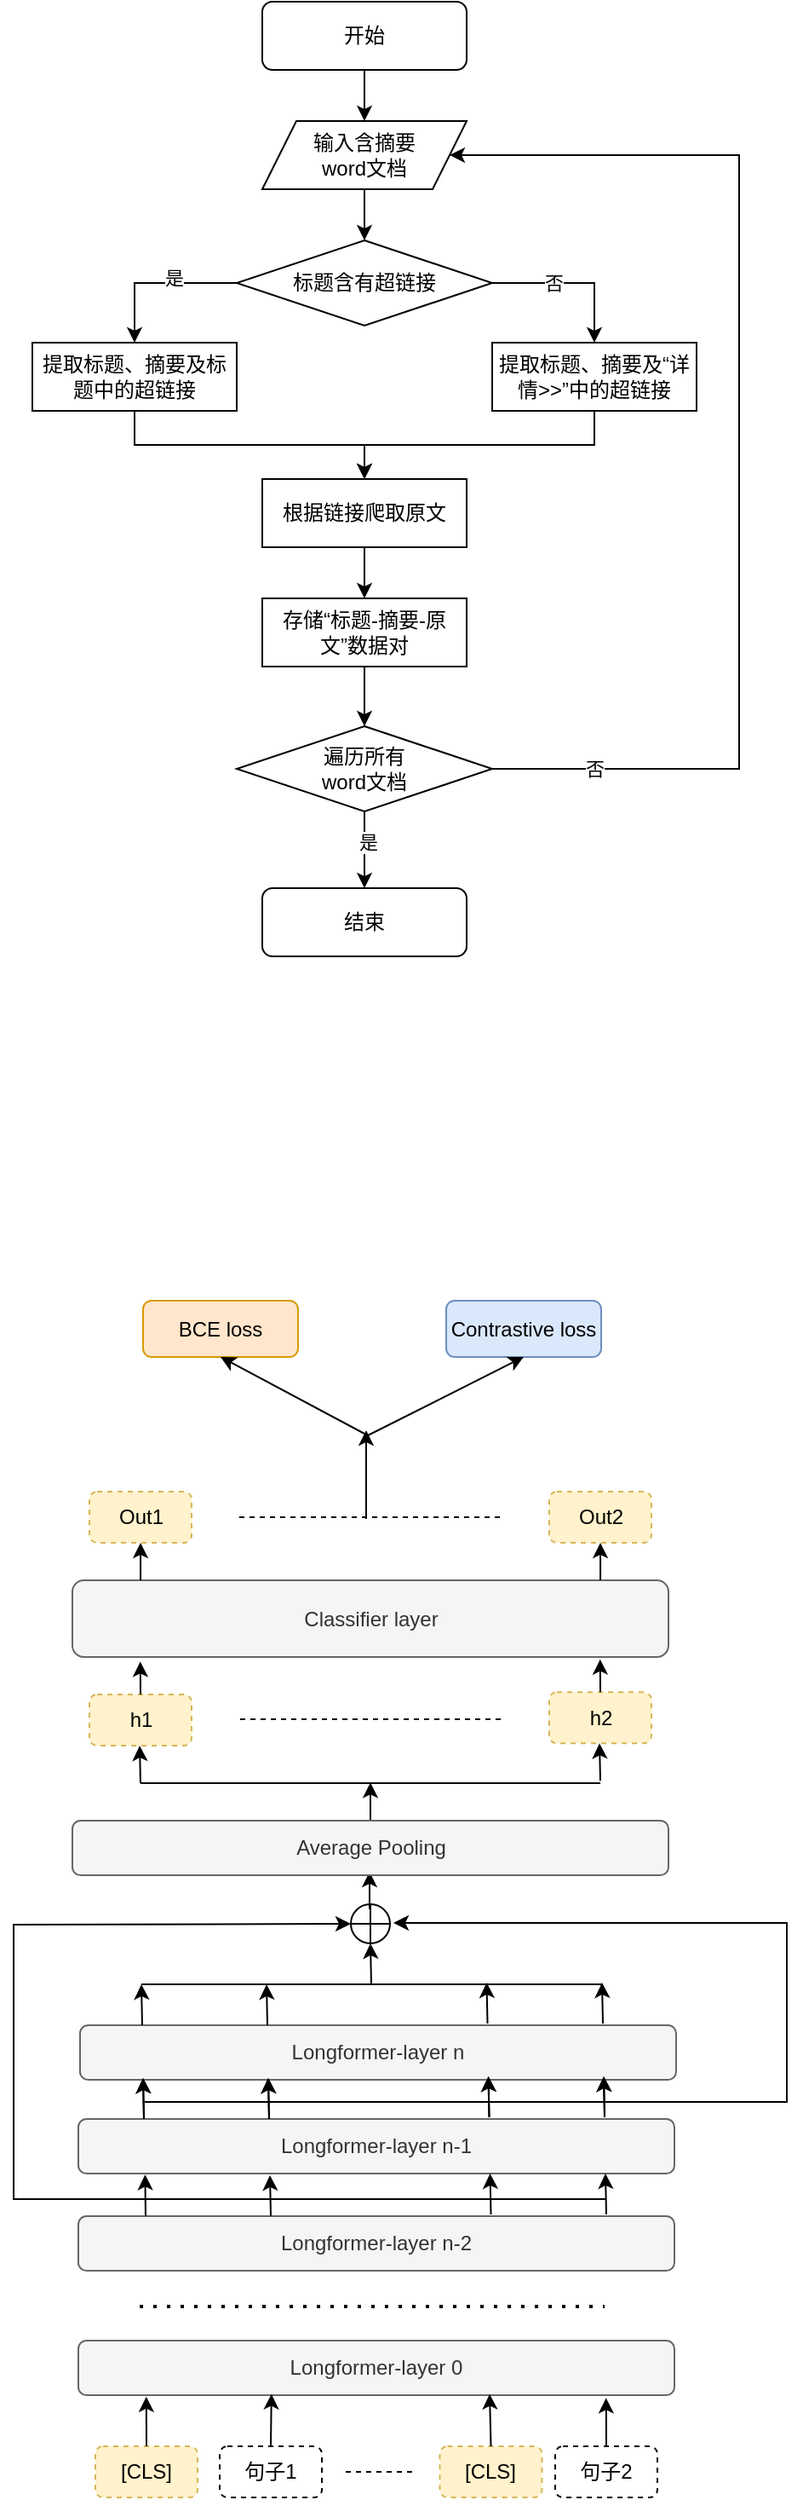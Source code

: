 <mxfile version="21.5.0" type="github">
  <diagram name="第 1 页" id="76xGW2gvjzstjTI4UCQK">
    <mxGraphModel dx="1627" dy="816" grid="0" gridSize="10" guides="1" tooltips="1" connect="1" arrows="1" fold="1" page="0" pageScale="1" pageWidth="827" pageHeight="1169" math="0" shadow="0">
      <root>
        <mxCell id="0" />
        <mxCell id="1" parent="0" />
        <mxCell id="rZd4BDkzofcvLWubVI7U-13" style="edgeStyle=orthogonalEdgeStyle;rounded=0;orthogonalLoop=1;jettySize=auto;html=1;exitX=0.5;exitY=1;exitDx=0;exitDy=0;entryX=0.5;entryY=0;entryDx=0;entryDy=0;" parent="1" source="rZd4BDkzofcvLWubVI7U-1" target="rZd4BDkzofcvLWubVI7U-2" edge="1">
          <mxGeometry relative="1" as="geometry" />
        </mxCell>
        <mxCell id="rZd4BDkzofcvLWubVI7U-1" value="开始" style="rounded=1;whiteSpace=wrap;html=1;" parent="1" vertex="1">
          <mxGeometry x="-60" y="110" width="120" height="40" as="geometry" />
        </mxCell>
        <mxCell id="rZd4BDkzofcvLWubVI7U-14" style="edgeStyle=orthogonalEdgeStyle;rounded=0;orthogonalLoop=1;jettySize=auto;html=1;entryX=0.5;entryY=0;entryDx=0;entryDy=0;" parent="1" source="rZd4BDkzofcvLWubVI7U-2" target="rZd4BDkzofcvLWubVI7U-4" edge="1">
          <mxGeometry relative="1" as="geometry" />
        </mxCell>
        <mxCell id="rZd4BDkzofcvLWubVI7U-2" value="输入含摘要&lt;br&gt;word文档" style="shape=parallelogram;perimeter=parallelogramPerimeter;whiteSpace=wrap;html=1;fixedSize=1;" parent="1" vertex="1">
          <mxGeometry x="-60" y="180" width="120" height="40" as="geometry" />
        </mxCell>
        <mxCell id="rZd4BDkzofcvLWubVI7U-23" style="edgeStyle=orthogonalEdgeStyle;rounded=0;orthogonalLoop=1;jettySize=auto;html=1;entryX=0.5;entryY=0;entryDx=0;entryDy=0;" parent="1" source="rZd4BDkzofcvLWubVI7U-3" target="rZd4BDkzofcvLWubVI7U-10" edge="1">
          <mxGeometry relative="1" as="geometry" />
        </mxCell>
        <mxCell id="rZd4BDkzofcvLWubVI7U-3" value="根据链接爬取原文" style="rounded=0;whiteSpace=wrap;html=1;" parent="1" vertex="1">
          <mxGeometry x="-60" y="390" width="120" height="40" as="geometry" />
        </mxCell>
        <mxCell id="rZd4BDkzofcvLWubVI7U-17" style="edgeStyle=orthogonalEdgeStyle;rounded=0;orthogonalLoop=1;jettySize=auto;html=1;entryX=0.5;entryY=0;entryDx=0;entryDy=0;" parent="1" source="rZd4BDkzofcvLWubVI7U-4" target="rZd4BDkzofcvLWubVI7U-5" edge="1">
          <mxGeometry relative="1" as="geometry">
            <Array as="points">
              <mxPoint x="-135" y="275" />
            </Array>
          </mxGeometry>
        </mxCell>
        <mxCell id="rZd4BDkzofcvLWubVI7U-19" value="是" style="edgeLabel;html=1;align=center;verticalAlign=middle;resizable=0;points=[];" parent="rZd4BDkzofcvLWubVI7U-17" vertex="1" connectable="0">
          <mxGeometry x="-0.225" y="-3" relative="1" as="geometry">
            <mxPoint as="offset" />
          </mxGeometry>
        </mxCell>
        <mxCell id="rZd4BDkzofcvLWubVI7U-18" style="edgeStyle=orthogonalEdgeStyle;rounded=0;orthogonalLoop=1;jettySize=auto;html=1;entryX=0.5;entryY=0;entryDx=0;entryDy=0;" parent="1" source="rZd4BDkzofcvLWubVI7U-4" target="rZd4BDkzofcvLWubVI7U-9" edge="1">
          <mxGeometry relative="1" as="geometry">
            <Array as="points">
              <mxPoint x="135" y="275" />
            </Array>
          </mxGeometry>
        </mxCell>
        <mxCell id="rZd4BDkzofcvLWubVI7U-20" value="否" style="edgeLabel;html=1;align=center;verticalAlign=middle;resizable=0;points=[];" parent="rZd4BDkzofcvLWubVI7U-18" vertex="1" connectable="0">
          <mxGeometry x="-0.251" relative="1" as="geometry">
            <mxPoint as="offset" />
          </mxGeometry>
        </mxCell>
        <mxCell id="rZd4BDkzofcvLWubVI7U-4" value="标题含有超链接" style="rhombus;whiteSpace=wrap;html=1;" parent="1" vertex="1">
          <mxGeometry x="-75" y="250" width="150" height="50" as="geometry" />
        </mxCell>
        <mxCell id="rZd4BDkzofcvLWubVI7U-21" style="edgeStyle=orthogonalEdgeStyle;rounded=0;orthogonalLoop=1;jettySize=auto;html=1;entryX=0.5;entryY=0;entryDx=0;entryDy=0;" parent="1" source="rZd4BDkzofcvLWubVI7U-5" target="rZd4BDkzofcvLWubVI7U-3" edge="1">
          <mxGeometry relative="1" as="geometry">
            <Array as="points">
              <mxPoint x="-135" y="370" />
              <mxPoint y="370" />
            </Array>
          </mxGeometry>
        </mxCell>
        <mxCell id="rZd4BDkzofcvLWubVI7U-5" value="提取标题、摘要及标题中的超链接" style="rounded=0;whiteSpace=wrap;html=1;" parent="1" vertex="1">
          <mxGeometry x="-195" y="310" width="120" height="40" as="geometry" />
        </mxCell>
        <mxCell id="rZd4BDkzofcvLWubVI7U-22" style="edgeStyle=orthogonalEdgeStyle;rounded=0;orthogonalLoop=1;jettySize=auto;html=1;entryX=0.5;entryY=0;entryDx=0;entryDy=0;" parent="1" source="rZd4BDkzofcvLWubVI7U-9" target="rZd4BDkzofcvLWubVI7U-3" edge="1">
          <mxGeometry relative="1" as="geometry">
            <Array as="points">
              <mxPoint x="135" y="370" />
              <mxPoint y="370" />
            </Array>
          </mxGeometry>
        </mxCell>
        <mxCell id="rZd4BDkzofcvLWubVI7U-9" value="提取标题、摘要及“详情&amp;gt;&amp;gt;”中的超链接" style="rounded=0;whiteSpace=wrap;html=1;" parent="1" vertex="1">
          <mxGeometry x="75" y="310" width="120" height="40" as="geometry" />
        </mxCell>
        <mxCell id="rZd4BDkzofcvLWubVI7U-24" style="edgeStyle=orthogonalEdgeStyle;rounded=0;orthogonalLoop=1;jettySize=auto;html=1;entryX=0.5;entryY=0;entryDx=0;entryDy=0;" parent="1" source="rZd4BDkzofcvLWubVI7U-10" target="rZd4BDkzofcvLWubVI7U-12" edge="1">
          <mxGeometry relative="1" as="geometry" />
        </mxCell>
        <mxCell id="rZd4BDkzofcvLWubVI7U-10" value="存储“标题-摘要-原文”数据对" style="rounded=0;whiteSpace=wrap;html=1;" parent="1" vertex="1">
          <mxGeometry x="-60" y="460" width="120" height="40" as="geometry" />
        </mxCell>
        <mxCell id="rZd4BDkzofcvLWubVI7U-11" value="结束" style="rounded=1;whiteSpace=wrap;html=1;" parent="1" vertex="1">
          <mxGeometry x="-60" y="630" width="120" height="40" as="geometry" />
        </mxCell>
        <mxCell id="rZd4BDkzofcvLWubVI7U-25" style="edgeStyle=orthogonalEdgeStyle;rounded=0;orthogonalLoop=1;jettySize=auto;html=1;entryX=0.5;entryY=0;entryDx=0;entryDy=0;" parent="1" source="rZd4BDkzofcvLWubVI7U-12" target="rZd4BDkzofcvLWubVI7U-11" edge="1">
          <mxGeometry relative="1" as="geometry" />
        </mxCell>
        <mxCell id="rZd4BDkzofcvLWubVI7U-27" value="是" style="edgeLabel;html=1;align=center;verticalAlign=middle;resizable=0;points=[];" parent="rZd4BDkzofcvLWubVI7U-25" vertex="1" connectable="0">
          <mxGeometry x="-0.206" y="2" relative="1" as="geometry">
            <mxPoint as="offset" />
          </mxGeometry>
        </mxCell>
        <mxCell id="rZd4BDkzofcvLWubVI7U-26" style="edgeStyle=orthogonalEdgeStyle;rounded=0;orthogonalLoop=1;jettySize=auto;html=1;entryX=1;entryY=0.5;entryDx=0;entryDy=0;" parent="1" source="rZd4BDkzofcvLWubVI7U-12" target="rZd4BDkzofcvLWubVI7U-2" edge="1">
          <mxGeometry relative="1" as="geometry">
            <Array as="points">
              <mxPoint x="220" y="560" />
              <mxPoint x="220" y="200" />
            </Array>
          </mxGeometry>
        </mxCell>
        <mxCell id="rZd4BDkzofcvLWubVI7U-28" value="否" style="edgeLabel;html=1;align=center;verticalAlign=middle;resizable=0;points=[];" parent="rZd4BDkzofcvLWubVI7U-26" vertex="1" connectable="0">
          <mxGeometry x="0.073" y="-4" relative="1" as="geometry">
            <mxPoint x="-89" y="217" as="offset" />
          </mxGeometry>
        </mxCell>
        <mxCell id="rZd4BDkzofcvLWubVI7U-12" value="遍历所有&lt;br&gt;word文档" style="rhombus;whiteSpace=wrap;html=1;" parent="1" vertex="1">
          <mxGeometry x="-75" y="535" width="150" height="50" as="geometry" />
        </mxCell>
        <mxCell id="9nG5afrBPGCm_lhxkCzp-1" value="Longformer-layer 0" style="rounded=1;whiteSpace=wrap;html=1;fillColor=#f5f5f5;fontColor=#333333;strokeColor=#666666;" vertex="1" parent="1">
          <mxGeometry x="-168" y="1482" width="350" height="32" as="geometry" />
        </mxCell>
        <mxCell id="9nG5afrBPGCm_lhxkCzp-2" value="Classifier layer" style="rounded=1;whiteSpace=wrap;html=1;fillColor=#f5f5f5;fontColor=#333333;strokeColor=#666666;" vertex="1" parent="1">
          <mxGeometry x="-171.5" y="1036" width="350" height="45" as="geometry" />
        </mxCell>
        <mxCell id="9nG5afrBPGCm_lhxkCzp-3" value="[CLS]" style="text;html=1;strokeColor=#d6b656;fillColor=#fff2cc;align=center;verticalAlign=middle;whiteSpace=wrap;rounded=1;dashed=1;" vertex="1" parent="1">
          <mxGeometry x="-158" y="1544" width="60" height="30" as="geometry" />
        </mxCell>
        <mxCell id="9nG5afrBPGCm_lhxkCzp-4" value="" style="endArrow=classic;html=1;rounded=0;exitX=0.5;exitY=0;exitDx=0;exitDy=0;entryX=0.114;entryY=1.028;entryDx=0;entryDy=0;entryPerimeter=0;" edge="1" parent="1" source="9nG5afrBPGCm_lhxkCzp-3" target="9nG5afrBPGCm_lhxkCzp-1">
          <mxGeometry width="50" height="50" relative="1" as="geometry">
            <mxPoint x="32" y="1514" as="sourcePoint" />
            <mxPoint x="82" y="1464" as="targetPoint" />
          </mxGeometry>
        </mxCell>
        <mxCell id="9nG5afrBPGCm_lhxkCzp-5" value="句子1" style="text;html=1;strokeColor=default;fillColor=none;align=center;verticalAlign=middle;whiteSpace=wrap;rounded=1;dashed=1;" vertex="1" parent="1">
          <mxGeometry x="-85" y="1544" width="60" height="30" as="geometry" />
        </mxCell>
        <mxCell id="9nG5afrBPGCm_lhxkCzp-6" value="" style="endArrow=classic;html=1;rounded=0;exitX=0.5;exitY=0;exitDx=0;exitDy=0;entryX=0.324;entryY=0.979;entryDx=0;entryDy=0;entryPerimeter=0;" edge="1" parent="1" source="9nG5afrBPGCm_lhxkCzp-5" target="9nG5afrBPGCm_lhxkCzp-1">
          <mxGeometry width="50" height="50" relative="1" as="geometry">
            <mxPoint x="122" y="1514" as="sourcePoint" />
            <mxPoint x="-38.1" y="1515.68" as="targetPoint" />
            <Array as="points" />
          </mxGeometry>
        </mxCell>
        <mxCell id="9nG5afrBPGCm_lhxkCzp-7" value="[CLS]" style="text;html=1;strokeColor=#d6b656;fillColor=#fff2cc;align=center;verticalAlign=middle;whiteSpace=wrap;rounded=1;dashed=1;" vertex="1" parent="1">
          <mxGeometry x="44.25" y="1544" width="60" height="30" as="geometry" />
        </mxCell>
        <mxCell id="9nG5afrBPGCm_lhxkCzp-8" value="" style="endArrow=classic;html=1;rounded=0;exitX=0.5;exitY=0;exitDx=0;exitDy=0;entryX=0.69;entryY=0.979;entryDx=0;entryDy=0;entryPerimeter=0;" edge="1" parent="1" source="9nG5afrBPGCm_lhxkCzp-7" target="9nG5afrBPGCm_lhxkCzp-1">
          <mxGeometry width="50" height="50" relative="1" as="geometry">
            <mxPoint x="212" y="1512.32" as="sourcePoint" />
            <mxPoint x="51.9" y="1514" as="targetPoint" />
          </mxGeometry>
        </mxCell>
        <mxCell id="9nG5afrBPGCm_lhxkCzp-9" value="句子2" style="text;html=1;strokeColor=default;fillColor=none;align=center;verticalAlign=middle;whiteSpace=wrap;rounded=1;dashed=1;" vertex="1" parent="1">
          <mxGeometry x="112" y="1544" width="60" height="30" as="geometry" />
        </mxCell>
        <mxCell id="9nG5afrBPGCm_lhxkCzp-10" value="" style="endArrow=classic;html=1;rounded=0;exitX=0.5;exitY=0;exitDx=0;exitDy=0;entryX=0.114;entryY=1.028;entryDx=0;entryDy=0;entryPerimeter=0;" edge="1" parent="1" source="9nG5afrBPGCm_lhxkCzp-9">
          <mxGeometry width="50" height="50" relative="1" as="geometry">
            <mxPoint x="302" y="1514" as="sourcePoint" />
            <mxPoint x="141.9" y="1515.68" as="targetPoint" />
          </mxGeometry>
        </mxCell>
        <mxCell id="9nG5afrBPGCm_lhxkCzp-11" value="h1" style="text;html=1;strokeColor=#d6b656;fillColor=#fff2cc;align=center;verticalAlign=middle;whiteSpace=wrap;rounded=1;dashed=1;" vertex="1" parent="1">
          <mxGeometry x="-161.5" y="1103" width="60" height="30" as="geometry" />
        </mxCell>
        <mxCell id="9nG5afrBPGCm_lhxkCzp-12" value="" style="endArrow=classic;html=1;rounded=0;exitX=0.5;exitY=0;exitDx=0;exitDy=0;entryX=0.114;entryY=1.028;entryDx=0;entryDy=0;entryPerimeter=0;" edge="1" parent="1" source="9nG5afrBPGCm_lhxkCzp-11">
          <mxGeometry width="50" height="50" relative="1" as="geometry">
            <mxPoint x="28.5" y="1082" as="sourcePoint" />
            <mxPoint x="-131.6" y="1083.68" as="targetPoint" />
          </mxGeometry>
        </mxCell>
        <mxCell id="9nG5afrBPGCm_lhxkCzp-13" value="" style="endArrow=classic;html=1;rounded=0;entryX=0.114;entryY=1.028;entryDx=0;entryDy=0;entryPerimeter=0;" edge="1" parent="1">
          <mxGeometry width="50" height="50" relative="1" as="geometry">
            <mxPoint x="-131.5" y="1155" as="sourcePoint" />
            <mxPoint x="-132.0" y="1133" as="targetPoint" />
          </mxGeometry>
        </mxCell>
        <mxCell id="9nG5afrBPGCm_lhxkCzp-14" value="Out1" style="text;html=1;strokeColor=#d6b656;fillColor=#fff2cc;align=center;verticalAlign=middle;whiteSpace=wrap;rounded=1;dashed=1;" vertex="1" parent="1">
          <mxGeometry x="-161.5" y="984" width="60" height="30" as="geometry" />
        </mxCell>
        <mxCell id="9nG5afrBPGCm_lhxkCzp-15" value="Out2" style="text;html=1;strokeColor=#d6b656;fillColor=#fff2cc;align=center;verticalAlign=middle;whiteSpace=wrap;rounded=1;dashed=1;" vertex="1" parent="1">
          <mxGeometry x="108.5" y="984" width="60" height="30" as="geometry" />
        </mxCell>
        <mxCell id="9nG5afrBPGCm_lhxkCzp-16" value="" style="endArrow=classic;html=1;rounded=0;exitX=0.5;exitY=0;exitDx=0;exitDy=0;entryX=0.5;entryY=1;entryDx=0;entryDy=0;" edge="1" parent="1" target="9nG5afrBPGCm_lhxkCzp-14">
          <mxGeometry width="50" height="50" relative="1" as="geometry">
            <mxPoint x="-131.45" y="1036" as="sourcePoint" />
            <mxPoint x="-131.55" y="1007.68" as="targetPoint" />
          </mxGeometry>
        </mxCell>
        <mxCell id="9nG5afrBPGCm_lhxkCzp-17" value="" style="endArrow=classic;html=1;rounded=0;exitX=0.5;exitY=0;exitDx=0;exitDy=0;entryX=0.5;entryY=1;entryDx=0;entryDy=0;" edge="1" parent="1" target="9nG5afrBPGCm_lhxkCzp-15">
          <mxGeometry width="50" height="50" relative="1" as="geometry">
            <mxPoint x="138.55" y="1036" as="sourcePoint" />
            <mxPoint x="138.45" y="1007.68" as="targetPoint" />
          </mxGeometry>
        </mxCell>
        <mxCell id="9nG5afrBPGCm_lhxkCzp-18" value="" style="endArrow=none;dashed=1;html=1;rounded=0;" edge="1" parent="1">
          <mxGeometry width="50" height="50" relative="1" as="geometry">
            <mxPoint x="-11" y="1559" as="sourcePoint" />
            <mxPoint x="28" y="1559" as="targetPoint" />
          </mxGeometry>
        </mxCell>
        <mxCell id="9nG5afrBPGCm_lhxkCzp-19" value="Longformer-layer n-2" style="rounded=1;whiteSpace=wrap;html=1;fillColor=#f5f5f5;fontColor=#333333;strokeColor=#666666;" vertex="1" parent="1">
          <mxGeometry x="-168" y="1409" width="350" height="32" as="geometry" />
        </mxCell>
        <mxCell id="9nG5afrBPGCm_lhxkCzp-20" value="Longformer-layer n-1" style="rounded=1;whiteSpace=wrap;html=1;fillColor=#f5f5f5;fontColor=#333333;strokeColor=#666666;" vertex="1" parent="1">
          <mxGeometry x="-168" y="1352" width="350" height="32" as="geometry" />
        </mxCell>
        <mxCell id="9nG5afrBPGCm_lhxkCzp-21" value="Longformer-layer n" style="rounded=1;whiteSpace=wrap;html=1;fillColor=#f5f5f5;fontColor=#333333;strokeColor=#666666;" vertex="1" parent="1">
          <mxGeometry x="-167" y="1297" width="350" height="32" as="geometry" />
        </mxCell>
        <mxCell id="9nG5afrBPGCm_lhxkCzp-22" value="" style="endArrow=none;dashed=1;html=1;dashPattern=1 3;strokeWidth=2;rounded=0;" edge="1" parent="1">
          <mxGeometry width="50" height="50" relative="1" as="geometry">
            <mxPoint x="-132" y="1462" as="sourcePoint" />
            <mxPoint x="141" y="1462" as="targetPoint" />
          </mxGeometry>
        </mxCell>
        <mxCell id="9nG5afrBPGCm_lhxkCzp-23" value="" style="endArrow=classic;html=1;rounded=0;exitX=0.5;exitY=0;exitDx=0;exitDy=0;entryX=0.112;entryY=1.021;entryDx=0;entryDy=0;entryPerimeter=0;" edge="1" parent="1" target="9nG5afrBPGCm_lhxkCzp-20">
          <mxGeometry width="50" height="50" relative="1" as="geometry">
            <mxPoint x="-128.5" y="1409" as="sourcePoint" />
            <mxPoint x="-128" y="1384" as="targetPoint" />
          </mxGeometry>
        </mxCell>
        <mxCell id="9nG5afrBPGCm_lhxkCzp-24" value="" style="endArrow=classic;html=1;rounded=0;exitX=0.5;exitY=0;exitDx=0;exitDy=0;entryX=0.112;entryY=1.021;entryDx=0;entryDy=0;entryPerimeter=0;" edge="1" parent="1">
          <mxGeometry width="50" height="50" relative="1" as="geometry">
            <mxPoint x="-55" y="1409" as="sourcePoint" />
            <mxPoint x="-55.5" y="1385" as="targetPoint" />
          </mxGeometry>
        </mxCell>
        <mxCell id="9nG5afrBPGCm_lhxkCzp-25" value="" style="endArrow=classic;html=1;rounded=0;exitX=0.5;exitY=0;exitDx=0;exitDy=0;entryX=0.112;entryY=1.021;entryDx=0;entryDy=0;entryPerimeter=0;" edge="1" parent="1">
          <mxGeometry width="50" height="50" relative="1" as="geometry">
            <mxPoint x="74.25" y="1408" as="sourcePoint" />
            <mxPoint x="73.75" y="1384" as="targetPoint" />
          </mxGeometry>
        </mxCell>
        <mxCell id="9nG5afrBPGCm_lhxkCzp-26" value="" style="endArrow=classic;html=1;rounded=0;exitX=0.5;exitY=0;exitDx=0;exitDy=0;entryX=0.112;entryY=1.021;entryDx=0;entryDy=0;entryPerimeter=0;" edge="1" parent="1">
          <mxGeometry width="50" height="50" relative="1" as="geometry">
            <mxPoint x="142" y="1408" as="sourcePoint" />
            <mxPoint x="141.5" y="1384" as="targetPoint" />
          </mxGeometry>
        </mxCell>
        <mxCell id="9nG5afrBPGCm_lhxkCzp-27" value="" style="endArrow=classic;html=1;rounded=0;exitX=0.5;exitY=0;exitDx=0;exitDy=0;entryX=0.112;entryY=1.021;entryDx=0;entryDy=0;entryPerimeter=0;" edge="1" parent="1">
          <mxGeometry width="50" height="50" relative="1" as="geometry">
            <mxPoint x="-129.5" y="1352" as="sourcePoint" />
            <mxPoint x="-130" y="1328" as="targetPoint" />
          </mxGeometry>
        </mxCell>
        <mxCell id="9nG5afrBPGCm_lhxkCzp-28" value="" style="endArrow=classic;html=1;rounded=0;exitX=0.5;exitY=0;exitDx=0;exitDy=0;entryX=0.112;entryY=1.021;entryDx=0;entryDy=0;entryPerimeter=0;" edge="1" parent="1">
          <mxGeometry width="50" height="50" relative="1" as="geometry">
            <mxPoint x="-56" y="1352" as="sourcePoint" />
            <mxPoint x="-56.5" y="1328" as="targetPoint" />
          </mxGeometry>
        </mxCell>
        <mxCell id="9nG5afrBPGCm_lhxkCzp-29" value="" style="endArrow=classic;html=1;rounded=0;exitX=0.5;exitY=0;exitDx=0;exitDy=0;entryX=0.112;entryY=1.021;entryDx=0;entryDy=0;entryPerimeter=0;" edge="1" parent="1">
          <mxGeometry width="50" height="50" relative="1" as="geometry">
            <mxPoint x="73.25" y="1351" as="sourcePoint" />
            <mxPoint x="72.75" y="1327" as="targetPoint" />
          </mxGeometry>
        </mxCell>
        <mxCell id="9nG5afrBPGCm_lhxkCzp-30" value="" style="endArrow=classic;html=1;rounded=0;exitX=0.5;exitY=0;exitDx=0;exitDy=0;entryX=0.112;entryY=1.021;entryDx=0;entryDy=0;entryPerimeter=0;" edge="1" parent="1">
          <mxGeometry width="50" height="50" relative="1" as="geometry">
            <mxPoint x="141" y="1351" as="sourcePoint" />
            <mxPoint x="140.5" y="1327" as="targetPoint" />
          </mxGeometry>
        </mxCell>
        <mxCell id="9nG5afrBPGCm_lhxkCzp-31" value="" style="endArrow=classic;html=1;rounded=0;exitX=0.5;exitY=0;exitDx=0;exitDy=0;entryX=0.112;entryY=1.021;entryDx=0;entryDy=0;entryPerimeter=0;" edge="1" parent="1">
          <mxGeometry width="50" height="50" relative="1" as="geometry">
            <mxPoint x="-129.5" y="1352" as="sourcePoint" />
            <mxPoint x="-130" y="1328" as="targetPoint" />
          </mxGeometry>
        </mxCell>
        <mxCell id="9nG5afrBPGCm_lhxkCzp-32" value="" style="endArrow=classic;html=1;rounded=0;exitX=0.5;exitY=0;exitDx=0;exitDy=0;entryX=0.112;entryY=1.021;entryDx=0;entryDy=0;entryPerimeter=0;" edge="1" parent="1">
          <mxGeometry width="50" height="50" relative="1" as="geometry">
            <mxPoint x="-56" y="1352" as="sourcePoint" />
            <mxPoint x="-56.5" y="1328" as="targetPoint" />
          </mxGeometry>
        </mxCell>
        <mxCell id="9nG5afrBPGCm_lhxkCzp-33" value="" style="endArrow=classic;html=1;rounded=0;exitX=0.5;exitY=0;exitDx=0;exitDy=0;entryX=0.112;entryY=1.021;entryDx=0;entryDy=0;entryPerimeter=0;" edge="1" parent="1">
          <mxGeometry width="50" height="50" relative="1" as="geometry">
            <mxPoint x="73.25" y="1351" as="sourcePoint" />
            <mxPoint x="72.75" y="1327" as="targetPoint" />
          </mxGeometry>
        </mxCell>
        <mxCell id="9nG5afrBPGCm_lhxkCzp-34" value="" style="endArrow=classic;html=1;rounded=0;exitX=0.5;exitY=0;exitDx=0;exitDy=0;entryX=0.112;entryY=1.021;entryDx=0;entryDy=0;entryPerimeter=0;" edge="1" parent="1">
          <mxGeometry width="50" height="50" relative="1" as="geometry">
            <mxPoint x="141" y="1351" as="sourcePoint" />
            <mxPoint x="140.5" y="1327" as="targetPoint" />
          </mxGeometry>
        </mxCell>
        <mxCell id="9nG5afrBPGCm_lhxkCzp-35" value="" style="endArrow=classic;html=1;rounded=0;exitX=0.5;exitY=0;exitDx=0;exitDy=0;entryX=0.112;entryY=1.021;entryDx=0;entryDy=0;entryPerimeter=0;" edge="1" parent="1">
          <mxGeometry width="50" height="50" relative="1" as="geometry">
            <mxPoint x="-130.5" y="1297" as="sourcePoint" />
            <mxPoint x="-131" y="1273" as="targetPoint" />
          </mxGeometry>
        </mxCell>
        <mxCell id="9nG5afrBPGCm_lhxkCzp-36" value="" style="endArrow=classic;html=1;rounded=0;exitX=0.5;exitY=0;exitDx=0;exitDy=0;entryX=0.112;entryY=1.021;entryDx=0;entryDy=0;entryPerimeter=0;" edge="1" parent="1">
          <mxGeometry width="50" height="50" relative="1" as="geometry">
            <mxPoint x="-57" y="1297" as="sourcePoint" />
            <mxPoint x="-57.5" y="1273" as="targetPoint" />
          </mxGeometry>
        </mxCell>
        <mxCell id="9nG5afrBPGCm_lhxkCzp-37" value="" style="endArrow=classic;html=1;rounded=0;exitX=0.5;exitY=0;exitDx=0;exitDy=0;entryX=0.112;entryY=1.021;entryDx=0;entryDy=0;entryPerimeter=0;" edge="1" parent="1">
          <mxGeometry width="50" height="50" relative="1" as="geometry">
            <mxPoint x="72.25" y="1296" as="sourcePoint" />
            <mxPoint x="71.75" y="1272" as="targetPoint" />
          </mxGeometry>
        </mxCell>
        <mxCell id="9nG5afrBPGCm_lhxkCzp-38" value="" style="endArrow=classic;html=1;rounded=0;exitX=0.5;exitY=0;exitDx=0;exitDy=0;entryX=0.112;entryY=1.021;entryDx=0;entryDy=0;entryPerimeter=0;" edge="1" parent="1">
          <mxGeometry width="50" height="50" relative="1" as="geometry">
            <mxPoint x="140" y="1296" as="sourcePoint" />
            <mxPoint x="139.5" y="1272" as="targetPoint" />
          </mxGeometry>
        </mxCell>
        <mxCell id="9nG5afrBPGCm_lhxkCzp-39" value="" style="shape=orEllipse;perimeter=ellipsePerimeter;whiteSpace=wrap;html=1;backgroundOutline=1;" vertex="1" parent="1">
          <mxGeometry x="-8" y="1226" width="23" height="23" as="geometry" />
        </mxCell>
        <mxCell id="9nG5afrBPGCm_lhxkCzp-40" value="" style="endArrow=none;html=1;rounded=0;" edge="1" parent="1">
          <mxGeometry width="50" height="50" relative="1" as="geometry">
            <mxPoint x="-131" y="1273" as="sourcePoint" />
            <mxPoint x="139" y="1273" as="targetPoint" />
          </mxGeometry>
        </mxCell>
        <mxCell id="9nG5afrBPGCm_lhxkCzp-41" value="" style="endArrow=classic;html=1;rounded=0;entryX=0.5;entryY=1;entryDx=0;entryDy=0;" edge="1" parent="1" target="9nG5afrBPGCm_lhxkCzp-39">
          <mxGeometry width="50" height="50" relative="1" as="geometry">
            <mxPoint x="4" y="1273" as="sourcePoint" />
            <mxPoint x="95" y="1287" as="targetPoint" />
          </mxGeometry>
        </mxCell>
        <mxCell id="9nG5afrBPGCm_lhxkCzp-42" value="" style="endArrow=classic;html=1;rounded=0;entryX=0;entryY=0.5;entryDx=0;entryDy=0;" edge="1" parent="1" target="9nG5afrBPGCm_lhxkCzp-39">
          <mxGeometry width="50" height="50" relative="1" as="geometry">
            <mxPoint x="142" y="1399" as="sourcePoint" />
            <mxPoint x="-11" y="1238" as="targetPoint" />
            <Array as="points">
              <mxPoint x="-206" y="1399" />
              <mxPoint x="-206" y="1238" />
            </Array>
          </mxGeometry>
        </mxCell>
        <mxCell id="9nG5afrBPGCm_lhxkCzp-43" value="" style="endArrow=classic;html=1;rounded=0;" edge="1" parent="1">
          <mxGeometry width="50" height="50" relative="1" as="geometry">
            <mxPoint x="-129" y="1342" as="sourcePoint" />
            <mxPoint x="17" y="1237" as="targetPoint" />
            <Array as="points">
              <mxPoint x="248" y="1342" />
              <mxPoint x="248" y="1237" />
            </Array>
          </mxGeometry>
        </mxCell>
        <mxCell id="9nG5afrBPGCm_lhxkCzp-44" value="" style="endArrow=none;dashed=1;html=1;rounded=0;" edge="1" parent="1">
          <mxGeometry width="50" height="50" relative="1" as="geometry">
            <mxPoint x="-73.5" y="999" as="sourcePoint" />
            <mxPoint x="79.5" y="999" as="targetPoint" />
          </mxGeometry>
        </mxCell>
        <mxCell id="9nG5afrBPGCm_lhxkCzp-45" value="" style="endArrow=none;html=1;rounded=0;" edge="1" parent="1">
          <mxGeometry width="50" height="50" relative="1" as="geometry">
            <mxPoint x="-131.5" y="1155" as="sourcePoint" />
            <mxPoint x="138.5" y="1155" as="targetPoint" />
          </mxGeometry>
        </mxCell>
        <mxCell id="9nG5afrBPGCm_lhxkCzp-46" value="h2" style="text;html=1;strokeColor=#d6b656;fillColor=#fff2cc;align=center;verticalAlign=middle;whiteSpace=wrap;rounded=1;dashed=1;" vertex="1" parent="1">
          <mxGeometry x="108.5" y="1101.66" width="60" height="30" as="geometry" />
        </mxCell>
        <mxCell id="9nG5afrBPGCm_lhxkCzp-47" value="" style="endArrow=classic;html=1;rounded=0;exitX=0.5;exitY=0;exitDx=0;exitDy=0;entryX=0.114;entryY=1.028;entryDx=0;entryDy=0;entryPerimeter=0;" edge="1" parent="1" source="9nG5afrBPGCm_lhxkCzp-46">
          <mxGeometry width="50" height="50" relative="1" as="geometry">
            <mxPoint x="298.5" y="1080.66" as="sourcePoint" />
            <mxPoint x="138.4" y="1082.34" as="targetPoint" />
          </mxGeometry>
        </mxCell>
        <mxCell id="9nG5afrBPGCm_lhxkCzp-48" value="" style="endArrow=classic;html=1;rounded=0;entryX=0.114;entryY=1.028;entryDx=0;entryDy=0;entryPerimeter=0;" edge="1" parent="1">
          <mxGeometry width="50" height="50" relative="1" as="geometry">
            <mxPoint x="138.5" y="1153.66" as="sourcePoint" />
            <mxPoint x="138.0" y="1131.66" as="targetPoint" />
          </mxGeometry>
        </mxCell>
        <mxCell id="9nG5afrBPGCm_lhxkCzp-49" value="" style="endArrow=none;dashed=1;html=1;rounded=0;" edge="1" parent="1">
          <mxGeometry width="50" height="50" relative="1" as="geometry">
            <mxPoint x="-73" y="1117.5" as="sourcePoint" />
            <mxPoint x="80" y="1117.5" as="targetPoint" />
          </mxGeometry>
        </mxCell>
        <mxCell id="9nG5afrBPGCm_lhxkCzp-50" value="" style="endArrow=classic;html=1;rounded=0;" edge="1" parent="1">
          <mxGeometry width="50" height="50" relative="1" as="geometry">
            <mxPoint x="3" y="1229" as="sourcePoint" />
            <mxPoint x="3" y="1207" as="targetPoint" />
          </mxGeometry>
        </mxCell>
        <mxCell id="9nG5afrBPGCm_lhxkCzp-51" style="edgeStyle=orthogonalEdgeStyle;rounded=0;orthogonalLoop=1;jettySize=auto;html=1;" edge="1" parent="1" source="9nG5afrBPGCm_lhxkCzp-52">
          <mxGeometry relative="1" as="geometry">
            <mxPoint x="3.5" y="1154.667" as="targetPoint" />
          </mxGeometry>
        </mxCell>
        <mxCell id="9nG5afrBPGCm_lhxkCzp-52" value="Average Pooling" style="rounded=1;whiteSpace=wrap;html=1;fillColor=#f5f5f5;fontColor=#333333;strokeColor=#666666;" vertex="1" parent="1">
          <mxGeometry x="-171.5" y="1177" width="350" height="32" as="geometry" />
        </mxCell>
        <mxCell id="9nG5afrBPGCm_lhxkCzp-53" value="BCE loss" style="rounded=1;whiteSpace=wrap;html=1;fillColor=#ffe6cc;strokeColor=#d79b00;" vertex="1" parent="1">
          <mxGeometry x="-130" y="872" width="91" height="33" as="geometry" />
        </mxCell>
        <mxCell id="9nG5afrBPGCm_lhxkCzp-54" value="Contrastive loss" style="rounded=1;whiteSpace=wrap;html=1;fillColor=#dae8fc;strokeColor=#6c8ebf;" vertex="1" parent="1">
          <mxGeometry x="48" y="872" width="91" height="33" as="geometry" />
        </mxCell>
        <mxCell id="9nG5afrBPGCm_lhxkCzp-56" value="" style="endArrow=classic;html=1;rounded=0;" edge="1" parent="1">
          <mxGeometry width="50" height="50" relative="1" as="geometry">
            <mxPoint x="1" y="1000" as="sourcePoint" />
            <mxPoint x="1" y="948" as="targetPoint" />
          </mxGeometry>
        </mxCell>
        <mxCell id="9nG5afrBPGCm_lhxkCzp-57" value="" style="endArrow=classic;html=1;rounded=0;entryX=0.5;entryY=1;entryDx=0;entryDy=0;" edge="1" parent="1" target="9nG5afrBPGCm_lhxkCzp-53">
          <mxGeometry width="50" height="50" relative="1" as="geometry">
            <mxPoint y="950" as="sourcePoint" />
            <mxPoint x="41" y="1132" as="targetPoint" />
          </mxGeometry>
        </mxCell>
        <mxCell id="9nG5afrBPGCm_lhxkCzp-58" value="" style="endArrow=classic;html=1;rounded=0;entryX=0.5;entryY=1;entryDx=0;entryDy=0;" edge="1" parent="1" target="9nG5afrBPGCm_lhxkCzp-54">
          <mxGeometry width="50" height="50" relative="1" as="geometry">
            <mxPoint y="952" as="sourcePoint" />
            <mxPoint x="41" y="1132" as="targetPoint" />
          </mxGeometry>
        </mxCell>
      </root>
    </mxGraphModel>
  </diagram>
</mxfile>
